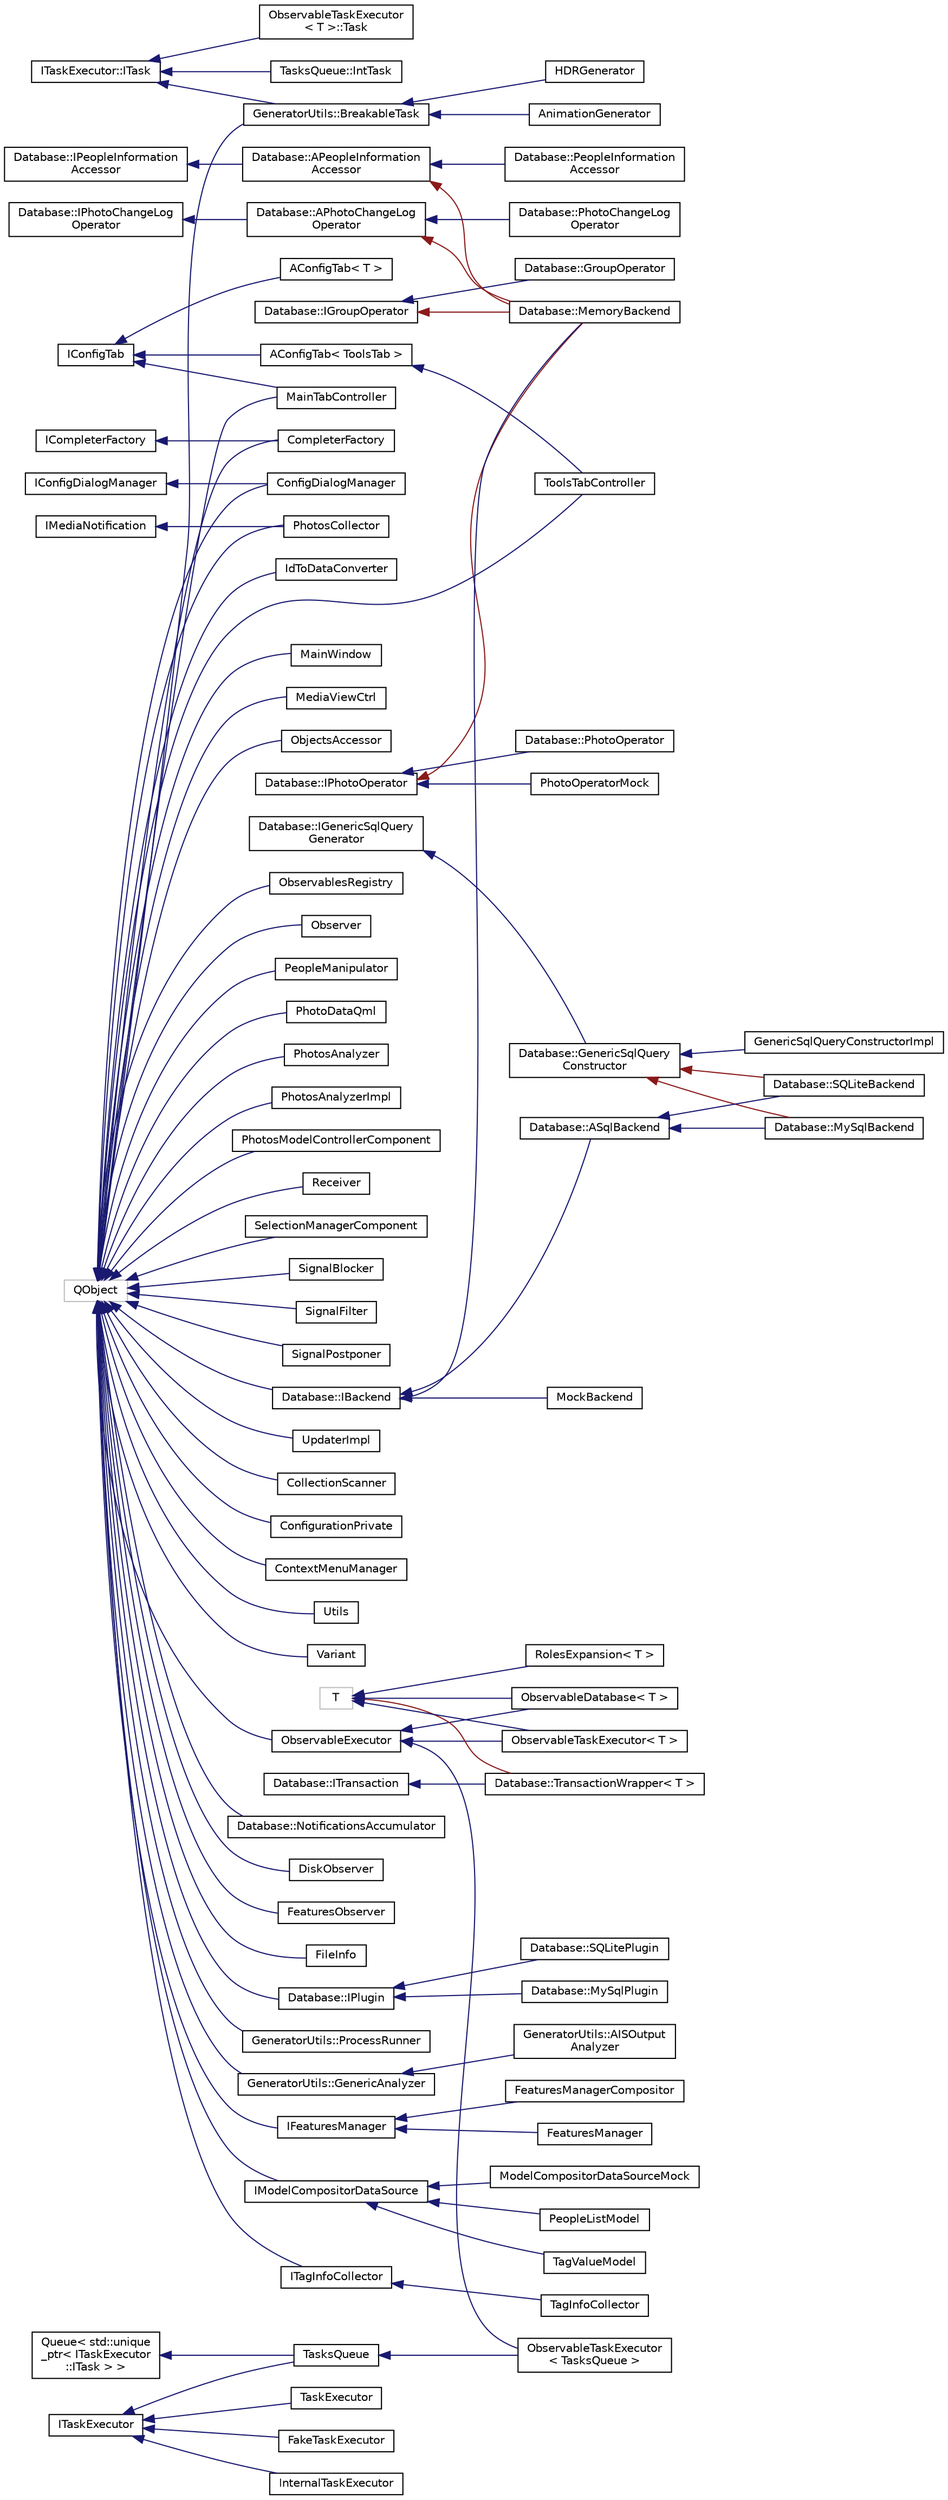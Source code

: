 digraph "Graphical Class Hierarchy"
{
 // LATEX_PDF_SIZE
  edge [fontname="Helvetica",fontsize="10",labelfontname="Helvetica",labelfontsize="10"];
  node [fontname="Helvetica",fontsize="10",shape=record];
  rankdir="LR";
  Node0 [label="ICompleterFactory",height=0.2,width=0.4,color="black", fillcolor="white", style="filled",URL="$struct_i_completer_factory.html",tooltip=" "];
  Node0 -> Node1 [dir="back",color="midnightblue",fontsize="10",style="solid",fontname="Helvetica"];
  Node1 [label="CompleterFactory",height=0.2,width=0.4,color="black", fillcolor="white", style="filled",URL="$class_completer_factory.html",tooltip="Factory for QCompleters."];
  Node88 [label="IConfigDialogManager",height=0.2,width=0.4,color="black", fillcolor="white", style="filled",URL="$struct_i_config_dialog_manager.html",tooltip=" "];
  Node88 -> Node89 [dir="back",color="midnightblue",fontsize="10",style="solid",fontname="Helvetica"];
  Node89 [label="ConfigDialogManager",height=0.2,width=0.4,color="black", fillcolor="white", style="filled",URL="$class_config_dialog_manager.html",tooltip=" "];
  Node92 [label="IConfigTab",height=0.2,width=0.4,color="black", fillcolor="white", style="filled",URL="$struct_i_config_tab.html",tooltip=" "];
  Node92 -> Node93 [dir="back",color="midnightblue",fontsize="10",style="solid",fontname="Helvetica"];
  Node93 [label="AConfigTab\< ToolsTab \>",height=0.2,width=0.4,color="black", fillcolor="white", style="filled",URL="$class_a_config_tab.html",tooltip=" "];
  Node93 -> Node94 [dir="back",color="midnightblue",fontsize="10",style="solid",fontname="Helvetica"];
  Node94 [label="ToolsTabController",height=0.2,width=0.4,color="black", fillcolor="white", style="filled",URL="$class_tools_tab_controller.html",tooltip=" "];
  Node92 -> Node95 [dir="back",color="midnightblue",fontsize="10",style="solid",fontname="Helvetica"];
  Node95 [label="AConfigTab\< T \>",height=0.2,width=0.4,color="black", fillcolor="white", style="filled",URL="$class_a_config_tab.html",tooltip=" "];
  Node92 -> Node96 [dir="back",color="midnightblue",fontsize="10",style="solid",fontname="Helvetica"];
  Node96 [label="MainTabController",height=0.2,width=0.4,color="black", fillcolor="white", style="filled",URL="$class_main_tab_controller.html",tooltip=" "];
  Node128 [label="Database::IGenericSqlQuery\lGenerator",height=0.2,width=0.4,color="black", fillcolor="white", style="filled",URL="$struct_database_1_1_i_generic_sql_query_generator.html",tooltip=" "];
  Node128 -> Node129 [dir="back",color="midnightblue",fontsize="10",style="solid",fontname="Helvetica"];
  Node129 [label="Database::GenericSqlQuery\lConstructor",height=0.2,width=0.4,color="black", fillcolor="white", style="filled",URL="$class_database_1_1_generic_sql_query_constructor.html",tooltip=" "];
  Node129 -> Node130 [dir="back",color="firebrick4",fontsize="10",style="solid",fontname="Helvetica"];
  Node130 [label="Database::MySqlBackend",height=0.2,width=0.4,color="black", fillcolor="white", style="filled",URL="$class_database_1_1_my_sql_backend.html",tooltip=" "];
  Node129 -> Node131 [dir="back",color="firebrick4",fontsize="10",style="solid",fontname="Helvetica"];
  Node131 [label="Database::SQLiteBackend",height=0.2,width=0.4,color="black", fillcolor="white", style="filled",URL="$class_database_1_1_s_q_lite_backend.html",tooltip=" "];
  Node129 -> Node132 [dir="back",color="midnightblue",fontsize="10",style="solid",fontname="Helvetica"];
  Node132 [label="GenericSqlQueryConstructorImpl",height=0.2,width=0.4,color="black", fillcolor="white", style="filled",URL="$struct_generic_sql_query_constructor_impl.html",tooltip=" "];
  Node133 [label="Database::IGroupOperator",height=0.2,width=0.4,color="black", fillcolor="white", style="filled",URL="$struct_database_1_1_i_group_operator.html",tooltip=" "];
  Node133 -> Node134 [dir="back",color="midnightblue",fontsize="10",style="solid",fontname="Helvetica"];
  Node134 [label="Database::GroupOperator",height=0.2,width=0.4,color="black", fillcolor="white", style="filled",URL="$class_database_1_1_group_operator.html",tooltip=" "];
  Node133 -> Node135 [dir="back",color="firebrick4",fontsize="10",style="solid",fontname="Helvetica"];
  Node135 [label="Database::MemoryBackend",height=0.2,width=0.4,color="black", fillcolor="white", style="filled",URL="$class_database_1_1_memory_backend.html",tooltip="memory based backend"];
  Node148 [label="IMediaNotification",height=0.2,width=0.4,color="black", fillcolor="white", style="filled",URL="$struct_i_media_notification.html",tooltip=" "];
  Node148 -> Node149 [dir="back",color="midnightblue",fontsize="10",style="solid",fontname="Helvetica"];
  Node149 [label="PhotosCollector",height=0.2,width=0.4,color="black", fillcolor="white", style="filled",URL="$class_photos_collector.html",tooltip=" "];
  Node159 [label="Database::IPeopleInformation\lAccessor",height=0.2,width=0.4,color="black", fillcolor="white", style="filled",URL="$class_database_1_1_i_people_information_accessor.html",tooltip=" "];
  Node159 -> Node160 [dir="back",color="midnightblue",fontsize="10",style="solid",fontname="Helvetica"];
  Node160 [label="Database::APeopleInformation\lAccessor",height=0.2,width=0.4,color="black", fillcolor="white", style="filled",URL="$class_database_1_1_a_people_information_accessor.html",tooltip=" "];
  Node160 -> Node135 [dir="back",color="firebrick4",fontsize="10",style="solid",fontname="Helvetica"];
  Node160 -> Node161 [dir="back",color="midnightblue",fontsize="10",style="solid",fontname="Helvetica"];
  Node161 [label="Database::PeopleInformation\lAccessor",height=0.2,width=0.4,color="black", fillcolor="white", style="filled",URL="$class_database_1_1_people_information_accessor.html",tooltip=" "];
  Node162 [label="Database::IPhotoChangeLog\lOperator",height=0.2,width=0.4,color="black", fillcolor="white", style="filled",URL="$struct_database_1_1_i_photo_change_log_operator.html",tooltip=" "];
  Node162 -> Node163 [dir="back",color="midnightblue",fontsize="10",style="solid",fontname="Helvetica"];
  Node163 [label="Database::APhotoChangeLog\lOperator",height=0.2,width=0.4,color="black", fillcolor="white", style="filled",URL="$class_database_1_1_a_photo_change_log_operator.html",tooltip=" "];
  Node163 -> Node135 [dir="back",color="firebrick4",fontsize="10",style="solid",fontname="Helvetica"];
  Node163 -> Node164 [dir="back",color="midnightblue",fontsize="10",style="solid",fontname="Helvetica"];
  Node164 [label="Database::PhotoChangeLog\lOperator",height=0.2,width=0.4,color="black", fillcolor="white", style="filled",URL="$class_database_1_1_photo_change_log_operator.html",tooltip=" "];
  Node167 [label="Database::IPhotoOperator",height=0.2,width=0.4,color="black", fillcolor="white", style="filled",URL="$struct_database_1_1_i_photo_operator.html",tooltip=" "];
  Node167 -> Node135 [dir="back",color="firebrick4",fontsize="10",style="solid",fontname="Helvetica"];
  Node167 -> Node168 [dir="back",color="midnightblue",fontsize="10",style="solid",fontname="Helvetica"];
  Node168 [label="Database::PhotoOperator",height=0.2,width=0.4,color="black", fillcolor="white", style="filled",URL="$class_database_1_1_photo_operator.html",tooltip=" "];
  Node167 -> Node169 [dir="back",color="midnightblue",fontsize="10",style="solid",fontname="Helvetica"];
  Node169 [label="PhotoOperatorMock",height=0.2,width=0.4,color="black", fillcolor="white", style="filled",URL="$class_photo_operator_mock.html",tooltip=" "];
  Node183 [label="ITaskExecutor::ITask",height=0.2,width=0.4,color="black", fillcolor="white", style="filled",URL="$struct_i_task_executor_1_1_i_task.html",tooltip=" "];
  Node183 -> Node184 [dir="back",color="midnightblue",fontsize="10",style="solid",fontname="Helvetica"];
  Node184 [label="GeneratorUtils::BreakableTask",height=0.2,width=0.4,color="black", fillcolor="white", style="filled",URL="$class_generator_utils_1_1_breakable_task.html",tooltip=" "];
  Node184 -> Node185 [dir="back",color="midnightblue",fontsize="10",style="solid",fontname="Helvetica"];
  Node185 [label="AnimationGenerator",height=0.2,width=0.4,color="black", fillcolor="white", style="filled",URL="$class_animation_generator.html",tooltip=" "];
  Node184 -> Node186 [dir="back",color="midnightblue",fontsize="10",style="solid",fontname="Helvetica"];
  Node186 [label="HDRGenerator",height=0.2,width=0.4,color="black", fillcolor="white", style="filled",URL="$class_h_d_r_generator.html",tooltip=" "];
  Node183 -> Node187 [dir="back",color="midnightblue",fontsize="10",style="solid",fontname="Helvetica"];
  Node187 [label="ObservableTaskExecutor\l\< T \>::Task",height=0.2,width=0.4,color="black", fillcolor="white", style="filled",URL="$class_observable_task_executor_1_1_task.html",tooltip=" "];
  Node183 -> Node188 [dir="back",color="midnightblue",fontsize="10",style="solid",fontname="Helvetica"];
  Node188 [label="TasksQueue::IntTask",height=0.2,width=0.4,color="black", fillcolor="white", style="filled",URL="$struct_tasks_queue_1_1_int_task.html",tooltip=" "];
  Node189 [label="ITaskExecutor",height=0.2,width=0.4,color="black", fillcolor="white", style="filled",URL="$struct_i_task_executor.html",tooltip=" "];
  Node189 -> Node190 [dir="back",color="midnightblue",fontsize="10",style="solid",fontname="Helvetica"];
  Node190 [label="FakeTaskExecutor",height=0.2,width=0.4,color="black", fillcolor="white", style="filled",URL="$class_fake_task_executor.html",tooltip=" "];
  Node189 -> Node191 [dir="back",color="midnightblue",fontsize="10",style="solid",fontname="Helvetica"];
  Node191 [label="InternalTaskExecutor",height=0.2,width=0.4,color="black", fillcolor="white", style="filled",URL="$struct_internal_task_executor.html",tooltip=" "];
  Node189 -> Node192 [dir="back",color="midnightblue",fontsize="10",style="solid",fontname="Helvetica"];
  Node192 [label="TaskExecutor",height=0.2,width=0.4,color="black", fillcolor="white", style="filled",URL="$struct_task_executor.html",tooltip=" "];
  Node189 -> Node193 [dir="back",color="midnightblue",fontsize="10",style="solid",fontname="Helvetica"];
  Node193 [label="TasksQueue",height=0.2,width=0.4,color="black", fillcolor="white", style="filled",URL="$class_tasks_queue.html",tooltip="A subqueue for ITaskExecutor."];
  Node193 -> Node194 [dir="back",color="midnightblue",fontsize="10",style="solid",fontname="Helvetica"];
  Node194 [label="ObservableTaskExecutor\l\< TasksQueue \>",height=0.2,width=0.4,color="black", fillcolor="white", style="filled",URL="$class_observable_task_executor.html",tooltip=" "];
  Node207 [label="Database::ITransaction",height=0.2,width=0.4,color="black", fillcolor="white", style="filled",URL="$class_database_1_1_i_transaction.html",tooltip=" "];
  Node207 -> Node208 [dir="back",color="midnightblue",fontsize="10",style="solid",fontname="Helvetica"];
  Node208 [label="Database::TransactionWrapper\< T \>",height=0.2,width=0.4,color="black", fillcolor="white", style="filled",URL="$class_database_1_1_transaction_wrapper.html",tooltip=" "];
  Node254 [label="QObject",height=0.2,width=0.4,color="grey75", fillcolor="white", style="filled",tooltip=" "];
  Node254 -> Node255 [dir="back",color="midnightblue",fontsize="10",style="solid",fontname="Helvetica"];
  Node255 [label="CollectionScanner",height=0.2,width=0.4,color="black", fillcolor="white", style="filled",URL="$class_collection_scanner.html",tooltip=" "];
  Node254 -> Node1 [dir="back",color="midnightblue",fontsize="10",style="solid",fontname="Helvetica"];
  Node254 -> Node89 [dir="back",color="midnightblue",fontsize="10",style="solid",fontname="Helvetica"];
  Node254 -> Node256 [dir="back",color="midnightblue",fontsize="10",style="solid",fontname="Helvetica"];
  Node256 [label="ConfigurationPrivate",height=0.2,width=0.4,color="black", fillcolor="white", style="filled",URL="$class_configuration_private.html",tooltip=" "];
  Node254 -> Node257 [dir="back",color="midnightblue",fontsize="10",style="solid",fontname="Helvetica"];
  Node257 [label="ContextMenuManager",height=0.2,width=0.4,color="black", fillcolor="white", style="filled",URL="$class_context_menu_manager.html",tooltip=" "];
  Node254 -> Node258 [dir="back",color="midnightblue",fontsize="10",style="solid",fontname="Helvetica"];
  Node258 [label="Database::IBackend",height=0.2,width=0.4,color="black", fillcolor="white", style="filled",URL="$struct_database_1_1_i_backend.html",tooltip="Low level database interface."];
  Node258 -> Node259 [dir="back",color="midnightblue",fontsize="10",style="solid",fontname="Helvetica"];
  Node259 [label="Database::ASqlBackend",height=0.2,width=0.4,color="black", fillcolor="white", style="filled",URL="$class_database_1_1_a_sql_backend.html",tooltip=" "];
  Node259 -> Node130 [dir="back",color="midnightblue",fontsize="10",style="solid",fontname="Helvetica"];
  Node259 -> Node131 [dir="back",color="midnightblue",fontsize="10",style="solid",fontname="Helvetica"];
  Node258 -> Node135 [dir="back",color="midnightblue",fontsize="10",style="solid",fontname="Helvetica"];
  Node258 -> Node260 [dir="back",color="midnightblue",fontsize="10",style="solid",fontname="Helvetica"];
  Node260 [label="MockBackend",height=0.2,width=0.4,color="black", fillcolor="white", style="filled",URL="$struct_mock_backend.html",tooltip=" "];
  Node254 -> Node261 [dir="back",color="midnightblue",fontsize="10",style="solid",fontname="Helvetica"];
  Node261 [label="Database::IPlugin",height=0.2,width=0.4,color="black", fillcolor="white", style="filled",URL="$struct_database_1_1_i_plugin.html",tooltip=" "];
  Node261 -> Node262 [dir="back",color="midnightblue",fontsize="10",style="solid",fontname="Helvetica"];
  Node262 [label="Database::MySqlPlugin",height=0.2,width=0.4,color="black", fillcolor="white", style="filled",URL="$class_database_1_1_my_sql_plugin.html",tooltip=" "];
  Node261 -> Node263 [dir="back",color="midnightblue",fontsize="10",style="solid",fontname="Helvetica"];
  Node263 [label="Database::SQLitePlugin",height=0.2,width=0.4,color="black", fillcolor="white", style="filled",URL="$class_database_1_1_s_q_lite_plugin.html",tooltip=" "];
  Node254 -> Node264 [dir="back",color="midnightblue",fontsize="10",style="solid",fontname="Helvetica"];
  Node264 [label="Database::NotificationsAccumulator",height=0.2,width=0.4,color="black", fillcolor="white", style="filled",URL="$class_database_1_1_notifications_accumulator.html",tooltip=" "];
  Node254 -> Node265 [dir="back",color="midnightblue",fontsize="10",style="solid",fontname="Helvetica"];
  Node265 [label="DiskObserver",height=0.2,width=0.4,color="black", fillcolor="white", style="filled",URL="$class_disk_observer.html",tooltip=" "];
  Node254 -> Node266 [dir="back",color="midnightblue",fontsize="10",style="solid",fontname="Helvetica"];
  Node266 [label="FeaturesObserver",height=0.2,width=0.4,color="black", fillcolor="white", style="filled",URL="$class_features_observer.html",tooltip=" "];
  Node254 -> Node267 [dir="back",color="midnightblue",fontsize="10",style="solid",fontname="Helvetica"];
  Node267 [label="FileInfo",height=0.2,width=0.4,color="black", fillcolor="white", style="filled",URL="$class_file_info.html",tooltip=" "];
  Node254 -> Node184 [dir="back",color="midnightblue",fontsize="10",style="solid",fontname="Helvetica"];
  Node254 -> Node268 [dir="back",color="midnightblue",fontsize="10",style="solid",fontname="Helvetica"];
  Node268 [label="GeneratorUtils::GenericAnalyzer",height=0.2,width=0.4,color="black", fillcolor="white", style="filled",URL="$class_generator_utils_1_1_generic_analyzer.html",tooltip=" "];
  Node268 -> Node269 [dir="back",color="midnightblue",fontsize="10",style="solid",fontname="Helvetica"];
  Node269 [label="GeneratorUtils::AISOutput\lAnalyzer",height=0.2,width=0.4,color="black", fillcolor="white", style="filled",URL="$class_generator_utils_1_1_a_i_s_output_analyzer.html",tooltip=" "];
  Node254 -> Node270 [dir="back",color="midnightblue",fontsize="10",style="solid",fontname="Helvetica"];
  Node270 [label="GeneratorUtils::ProcessRunner",height=0.2,width=0.4,color="black", fillcolor="white", style="filled",URL="$class_generator_utils_1_1_process_runner.html",tooltip=" "];
  Node254 -> Node271 [dir="back",color="midnightblue",fontsize="10",style="solid",fontname="Helvetica"];
  Node271 [label="IFeaturesManager",height=0.2,width=0.4,color="black", fillcolor="white", style="filled",URL="$class_i_features_manager.html",tooltip=" "];
  Node271 -> Node272 [dir="back",color="midnightblue",fontsize="10",style="solid",fontname="Helvetica"];
  Node272 [label="FeaturesManager",height=0.2,width=0.4,color="black", fillcolor="white", style="filled",URL="$class_features_manager.html",tooltip=" "];
  Node271 -> Node273 [dir="back",color="midnightblue",fontsize="10",style="solid",fontname="Helvetica"];
  Node273 [label="FeaturesManagerCompositor",height=0.2,width=0.4,color="black", fillcolor="white", style="filled",URL="$class_features_manager_compositor.html",tooltip=" "];
  Node254 -> Node274 [dir="back",color="midnightblue",fontsize="10",style="solid",fontname="Helvetica"];
  Node274 [label="IModelCompositorDataSource",height=0.2,width=0.4,color="black", fillcolor="white", style="filled",URL="$class_i_model_compositor_data_source.html",tooltip=" "];
  Node274 -> Node275 [dir="back",color="midnightblue",fontsize="10",style="solid",fontname="Helvetica"];
  Node275 [label="ModelCompositorDataSourceMock",height=0.2,width=0.4,color="black", fillcolor="white", style="filled",URL="$struct_model_compositor_data_source_mock.html",tooltip=" "];
  Node274 -> Node276 [dir="back",color="midnightblue",fontsize="10",style="solid",fontname="Helvetica"];
  Node276 [label="PeopleListModel",height=0.2,width=0.4,color="black", fillcolor="white", style="filled",URL="$class_people_list_model.html",tooltip=" "];
  Node274 -> Node277 [dir="back",color="midnightblue",fontsize="10",style="solid",fontname="Helvetica"];
  Node277 [label="TagValueModel",height=0.2,width=0.4,color="black", fillcolor="white", style="filled",URL="$class_tag_value_model.html",tooltip=" "];
  Node254 -> Node278 [dir="back",color="midnightblue",fontsize="10",style="solid",fontname="Helvetica"];
  Node278 [label="ITagInfoCollector",height=0.2,width=0.4,color="black", fillcolor="white", style="filled",URL="$struct_i_tag_info_collector.html",tooltip=" "];
  Node278 -> Node279 [dir="back",color="midnightblue",fontsize="10",style="solid",fontname="Helvetica"];
  Node279 [label="TagInfoCollector",height=0.2,width=0.4,color="black", fillcolor="white", style="filled",URL="$class_tag_info_collector.html",tooltip=" "];
  Node254 -> Node280 [dir="back",color="midnightblue",fontsize="10",style="solid",fontname="Helvetica"];
  Node280 [label="IdToDataConverter",height=0.2,width=0.4,color="black", fillcolor="white", style="filled",URL="$class_id_to_data_converter.html",tooltip=" "];
  Node254 -> Node96 [dir="back",color="midnightblue",fontsize="10",style="solid",fontname="Helvetica"];
  Node254 -> Node281 [dir="back",color="midnightblue",fontsize="10",style="solid",fontname="Helvetica"];
  Node281 [label="MainWindow",height=0.2,width=0.4,color="black", fillcolor="white", style="filled",URL="$class_main_window.html",tooltip=" "];
  Node254 -> Node282 [dir="back",color="midnightblue",fontsize="10",style="solid",fontname="Helvetica"];
  Node282 [label="MediaViewCtrl",height=0.2,width=0.4,color="black", fillcolor="white", style="filled",URL="$class_media_view_ctrl.html",tooltip=" "];
  Node254 -> Node283 [dir="back",color="midnightblue",fontsize="10",style="solid",fontname="Helvetica"];
  Node283 [label="ObjectsAccessor",height=0.2,width=0.4,color="black", fillcolor="white", style="filled",URL="$class_objects_accessor.html",tooltip="A Singleton class providing access to business logic from UI items."];
  Node254 -> Node284 [dir="back",color="midnightblue",fontsize="10",style="solid",fontname="Helvetica"];
  Node284 [label="ObservableExecutor",height=0.2,width=0.4,color="black", fillcolor="white", style="filled",URL="$class_observable_executor.html",tooltip=" "];
  Node284 -> Node194 [dir="back",color="midnightblue",fontsize="10",style="solid",fontname="Helvetica"];
  Node284 -> Node285 [dir="back",color="midnightblue",fontsize="10",style="solid",fontname="Helvetica"];
  Node285 [label="ObservableDatabase\< T \>",height=0.2,width=0.4,color="black", fillcolor="white", style="filled",URL="$class_observable_database.html",tooltip=" "];
  Node284 -> Node286 [dir="back",color="midnightblue",fontsize="10",style="solid",fontname="Helvetica"];
  Node286 [label="ObservableTaskExecutor\< T \>",height=0.2,width=0.4,color="black", fillcolor="white", style="filled",URL="$class_observable_task_executor.html",tooltip=" "];
  Node254 -> Node287 [dir="back",color="midnightblue",fontsize="10",style="solid",fontname="Helvetica"];
  Node287 [label="ObservablesRegistry",height=0.2,width=0.4,color="black", fillcolor="white", style="filled",URL="$class_observables_registry.html",tooltip=" "];
  Node254 -> Node288 [dir="back",color="midnightblue",fontsize="10",style="solid",fontname="Helvetica"];
  Node288 [label="Observer",height=0.2,width=0.4,color="black", fillcolor="white", style="filled",URL="$struct_observer.html",tooltip=" "];
  Node254 -> Node289 [dir="back",color="midnightblue",fontsize="10",style="solid",fontname="Helvetica"];
  Node289 [label="PeopleManipulator",height=0.2,width=0.4,color="black", fillcolor="white", style="filled",URL="$class_people_manipulator.html",tooltip=" "];
  Node254 -> Node290 [dir="back",color="midnightblue",fontsize="10",style="solid",fontname="Helvetica"];
  Node290 [label="PhotoDataQml",height=0.2,width=0.4,color="black", fillcolor="white", style="filled",URL="$class_photo_data_qml.html",tooltip=" "];
  Node254 -> Node291 [dir="back",color="midnightblue",fontsize="10",style="solid",fontname="Helvetica"];
  Node291 [label="PhotosAnalyzer",height=0.2,width=0.4,color="black", fillcolor="white", style="filled",URL="$class_photos_analyzer.html",tooltip=" "];
  Node254 -> Node292 [dir="back",color="midnightblue",fontsize="10",style="solid",fontname="Helvetica"];
  Node292 [label="PhotosAnalyzerImpl",height=0.2,width=0.4,color="black", fillcolor="white", style="filled",URL="$class_photos_analyzer_impl.html",tooltip=" "];
  Node254 -> Node149 [dir="back",color="midnightblue",fontsize="10",style="solid",fontname="Helvetica"];
  Node254 -> Node293 [dir="back",color="midnightblue",fontsize="10",style="solid",fontname="Helvetica"];
  Node293 [label="PhotosModelControllerComponent",height=0.2,width=0.4,color="black", fillcolor="white", style="filled",URL="$class_photos_model_controller_component.html",tooltip=" "];
  Node254 -> Node294 [dir="back",color="midnightblue",fontsize="10",style="solid",fontname="Helvetica"];
  Node294 [label="Receiver",height=0.2,width=0.4,color="black", fillcolor="white", style="filled",URL="$class_receiver.html",tooltip=" "];
  Node254 -> Node295 [dir="back",color="midnightblue",fontsize="10",style="solid",fontname="Helvetica"];
  Node295 [label="SelectionManagerComponent",height=0.2,width=0.4,color="black", fillcolor="white", style="filled",URL="$class_selection_manager_component.html",tooltip=" "];
  Node254 -> Node296 [dir="back",color="midnightblue",fontsize="10",style="solid",fontname="Helvetica"];
  Node296 [label="SignalBlocker",height=0.2,width=0.4,color="black", fillcolor="white", style="filled",URL="$class_signal_blocker.html",tooltip="Helper class for blocked_connect. Not meant to be use directly."];
  Node254 -> Node297 [dir="back",color="midnightblue",fontsize="10",style="solid",fontname="Helvetica"];
  Node297 [label="SignalFilter",height=0.2,width=0.4,color="black", fillcolor="white", style="filled",URL="$class_signal_filter.html",tooltip=" "];
  Node254 -> Node298 [dir="back",color="midnightblue",fontsize="10",style="solid",fontname="Helvetica"];
  Node298 [label="SignalPostponer",height=0.2,width=0.4,color="black", fillcolor="white", style="filled",URL="$class_signal_postponer.html",tooltip="Helper for lazy_connect. Not meant to be used directly."];
  Node254 -> Node94 [dir="back",color="midnightblue",fontsize="10",style="solid",fontname="Helvetica"];
  Node254 -> Node299 [dir="back",color="midnightblue",fontsize="10",style="solid",fontname="Helvetica"];
  Node299 [label="UpdaterImpl",height=0.2,width=0.4,color="black", fillcolor="white", style="filled",URL="$class_updater_impl.html",tooltip=" "];
  Node254 -> Node300 [dir="back",color="midnightblue",fontsize="10",style="solid",fontname="Helvetica"];
  Node300 [label="Utils",height=0.2,width=0.4,color="black", fillcolor="white", style="filled",URL="$class_utils.html",tooltip=" "];
  Node254 -> Node301 [dir="back",color="midnightblue",fontsize="10",style="solid",fontname="Helvetica"];
  Node301 [label="Variant",height=0.2,width=0.4,color="black", fillcolor="white", style="filled",URL="$class_variant.html",tooltip=" "];
  Node313 [label="Queue\< std::unique\l_ptr\< ITaskExecutor\l::ITask \> \>",height=0.2,width=0.4,color="black", fillcolor="white", style="filled",URL="$class_queue.html",tooltip=" "];
  Node313 -> Node193 [dir="back",color="midnightblue",fontsize="10",style="solid",fontname="Helvetica"];
  Node332 [label="T",height=0.2,width=0.4,color="grey75", fillcolor="white", style="filled",tooltip=" "];
  Node332 -> Node208 [dir="back",color="firebrick4",fontsize="10",style="solid",fontname="Helvetica"];
  Node332 -> Node285 [dir="back",color="midnightblue",fontsize="10",style="solid",fontname="Helvetica"];
  Node332 -> Node286 [dir="back",color="midnightblue",fontsize="10",style="solid",fontname="Helvetica"];
  Node332 -> Node333 [dir="back",color="midnightblue",fontsize="10",style="solid",fontname="Helvetica"];
  Node333 [label="RolesExpansion\< T \>",height=0.2,width=0.4,color="black", fillcolor="white", style="filled",URL="$class_roles_expansion.html",tooltip=" "];
}
